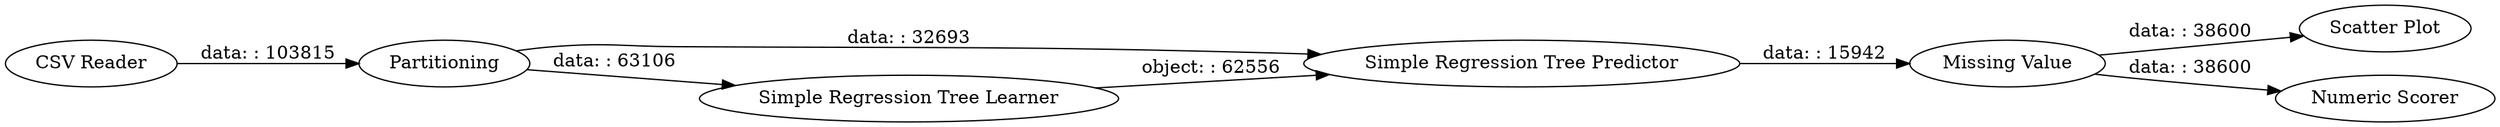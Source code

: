 digraph {
	"-7820817562737664672_48" [label=Partitioning]
	"-7820817562737664672_47" [label="CSV Reader"]
	"-7820817562737664672_50" [label="Simple Regression Tree Predictor"]
	"-7820817562737664672_53" [label="Scatter Plot"]
	"-7820817562737664672_51" [label="Missing Value"]
	"-7820817562737664672_52" [label="Numeric Scorer"]
	"-7820817562737664672_49" [label="Simple Regression Tree Learner"]
	"-7820817562737664672_49" -> "-7820817562737664672_50" [label="object: : 62556"]
	"-7820817562737664672_51" -> "-7820817562737664672_53" [label="data: : 38600"]
	"-7820817562737664672_51" -> "-7820817562737664672_52" [label="data: : 38600"]
	"-7820817562737664672_48" -> "-7820817562737664672_49" [label="data: : 63106"]
	"-7820817562737664672_47" -> "-7820817562737664672_48" [label="data: : 103815"]
	"-7820817562737664672_48" -> "-7820817562737664672_50" [label="data: : 32693"]
	"-7820817562737664672_50" -> "-7820817562737664672_51" [label="data: : 15942"]
	rankdir=LR
}
